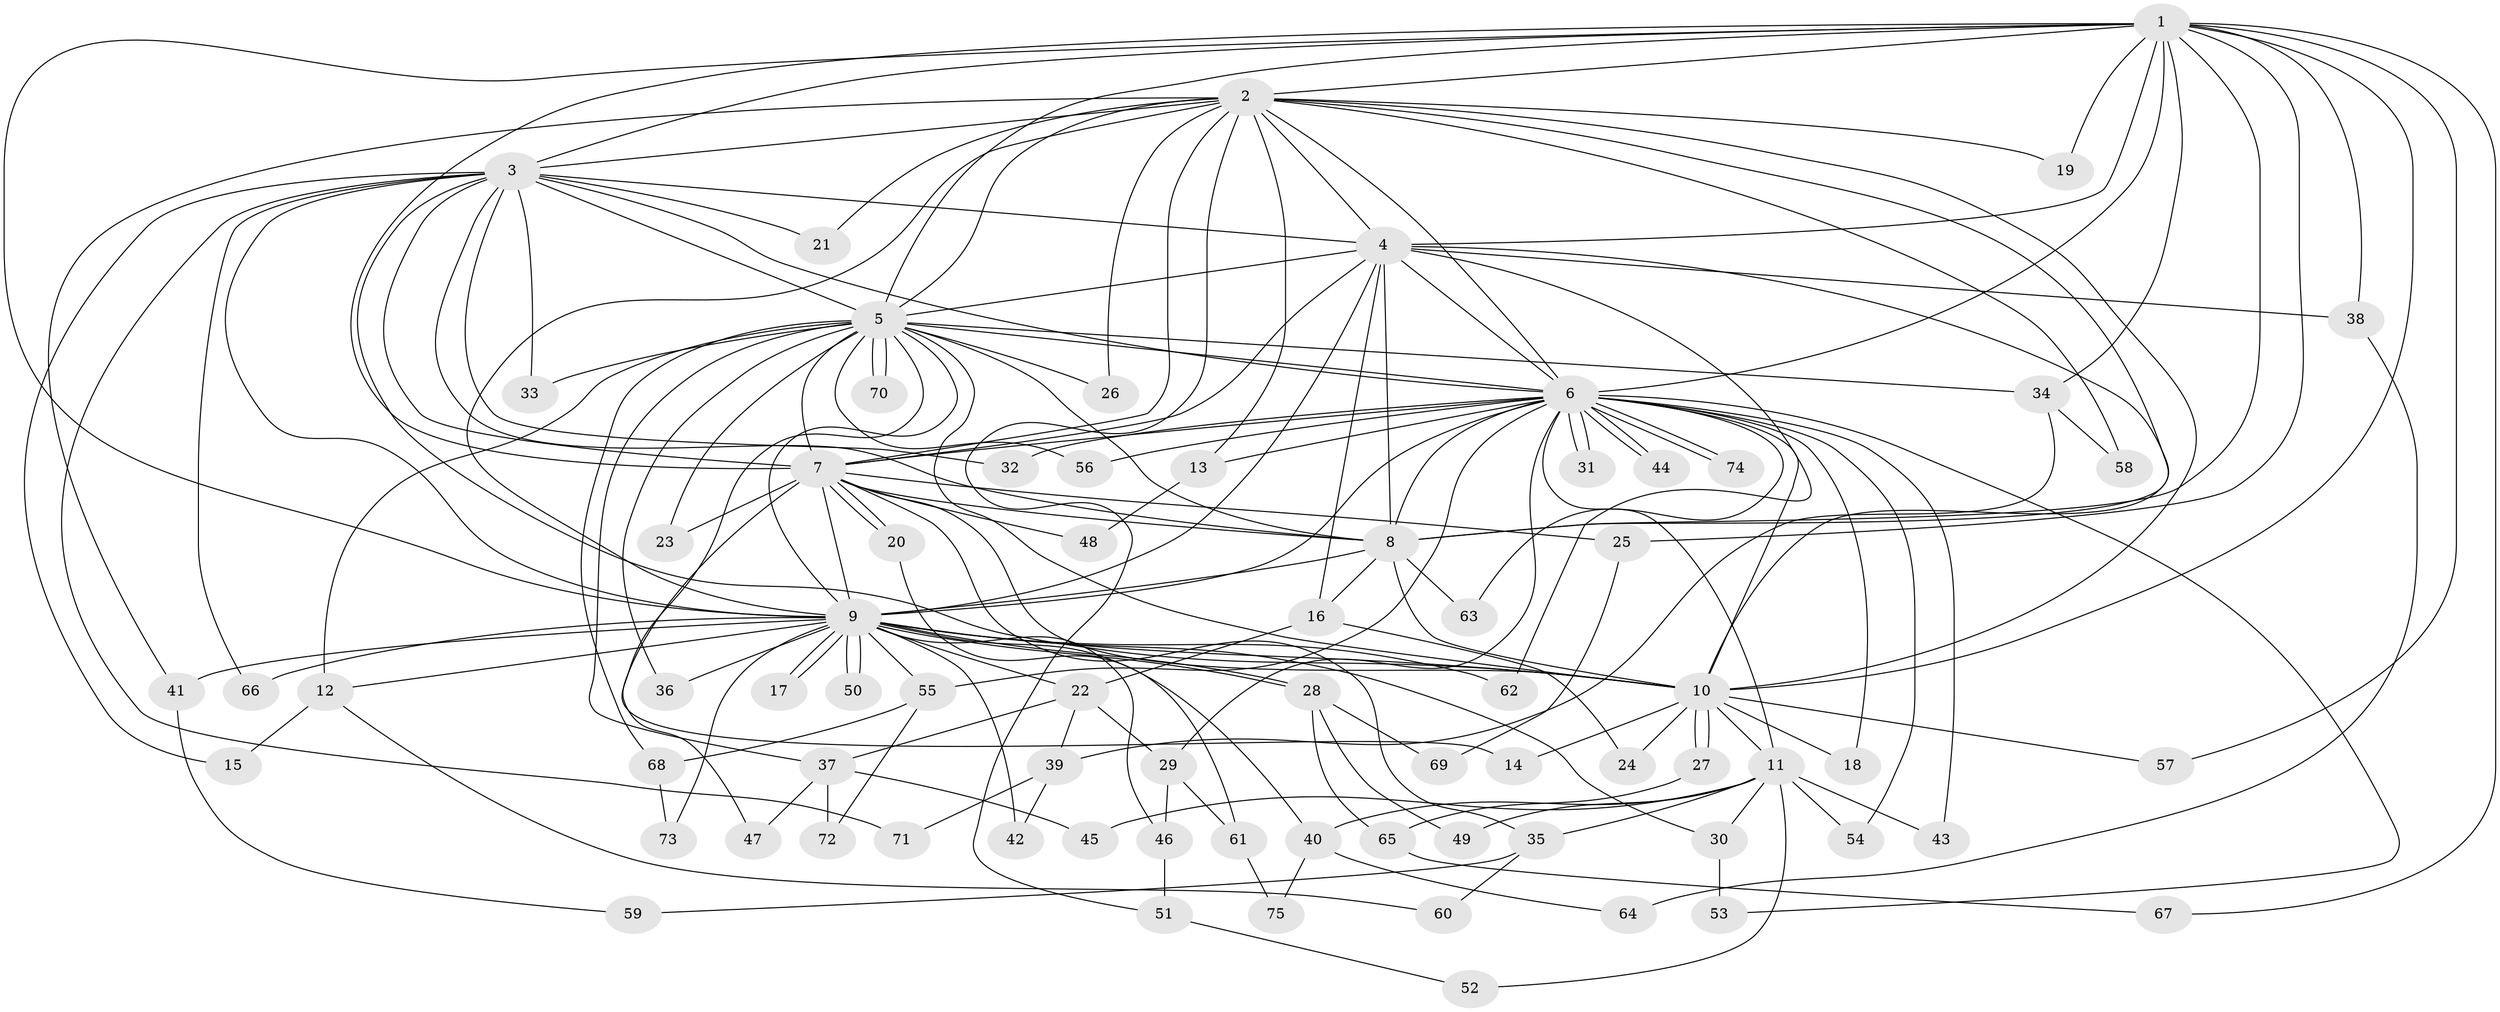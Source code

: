 // coarse degree distribution, {13: 0.05357142857142857, 10: 0.017857142857142856, 22: 0.017857142857142856, 24: 0.017857142857142856, 17: 0.017857142857142856, 9: 0.017857142857142856, 26: 0.017857142857142856, 11: 0.017857142857142856, 4: 0.10714285714285714, 1: 0.017857142857142856, 2: 0.5178571428571429, 3: 0.14285714285714285, 8: 0.017857142857142856, 5: 0.017857142857142856}
// Generated by graph-tools (version 1.1) at 2025/51/02/27/25 19:51:53]
// undirected, 75 vertices, 175 edges
graph export_dot {
graph [start="1"]
  node [color=gray90,style=filled];
  1;
  2;
  3;
  4;
  5;
  6;
  7;
  8;
  9;
  10;
  11;
  12;
  13;
  14;
  15;
  16;
  17;
  18;
  19;
  20;
  21;
  22;
  23;
  24;
  25;
  26;
  27;
  28;
  29;
  30;
  31;
  32;
  33;
  34;
  35;
  36;
  37;
  38;
  39;
  40;
  41;
  42;
  43;
  44;
  45;
  46;
  47;
  48;
  49;
  50;
  51;
  52;
  53;
  54;
  55;
  56;
  57;
  58;
  59;
  60;
  61;
  62;
  63;
  64;
  65;
  66;
  67;
  68;
  69;
  70;
  71;
  72;
  73;
  74;
  75;
  1 -- 2;
  1 -- 3;
  1 -- 4;
  1 -- 5;
  1 -- 6;
  1 -- 7;
  1 -- 8;
  1 -- 9;
  1 -- 10;
  1 -- 19;
  1 -- 25;
  1 -- 34;
  1 -- 38;
  1 -- 57;
  1 -- 67;
  2 -- 3;
  2 -- 4;
  2 -- 5;
  2 -- 6;
  2 -- 7;
  2 -- 8;
  2 -- 9;
  2 -- 10;
  2 -- 13;
  2 -- 19;
  2 -- 21;
  2 -- 26;
  2 -- 41;
  2 -- 51;
  2 -- 58;
  3 -- 4;
  3 -- 5;
  3 -- 6;
  3 -- 7;
  3 -- 8;
  3 -- 9;
  3 -- 10;
  3 -- 15;
  3 -- 21;
  3 -- 32;
  3 -- 33;
  3 -- 66;
  3 -- 71;
  4 -- 5;
  4 -- 6;
  4 -- 7;
  4 -- 8;
  4 -- 9;
  4 -- 10;
  4 -- 16;
  4 -- 38;
  4 -- 62;
  5 -- 6;
  5 -- 7;
  5 -- 8;
  5 -- 9;
  5 -- 10;
  5 -- 12;
  5 -- 14;
  5 -- 23;
  5 -- 26;
  5 -- 33;
  5 -- 34;
  5 -- 36;
  5 -- 37;
  5 -- 56;
  5 -- 68;
  5 -- 70;
  5 -- 70;
  6 -- 7;
  6 -- 8;
  6 -- 9;
  6 -- 10;
  6 -- 11;
  6 -- 13;
  6 -- 18;
  6 -- 29;
  6 -- 31;
  6 -- 31;
  6 -- 32;
  6 -- 43;
  6 -- 44;
  6 -- 44;
  6 -- 53;
  6 -- 54;
  6 -- 55;
  6 -- 56;
  6 -- 63;
  6 -- 74;
  6 -- 74;
  7 -- 8;
  7 -- 9;
  7 -- 10;
  7 -- 20;
  7 -- 20;
  7 -- 23;
  7 -- 25;
  7 -- 35;
  7 -- 47;
  7 -- 48;
  8 -- 9;
  8 -- 10;
  8 -- 16;
  8 -- 63;
  9 -- 10;
  9 -- 12;
  9 -- 17;
  9 -- 17;
  9 -- 22;
  9 -- 28;
  9 -- 28;
  9 -- 30;
  9 -- 36;
  9 -- 40;
  9 -- 41;
  9 -- 42;
  9 -- 46;
  9 -- 50;
  9 -- 50;
  9 -- 55;
  9 -- 62;
  9 -- 66;
  9 -- 73;
  10 -- 11;
  10 -- 14;
  10 -- 18;
  10 -- 24;
  10 -- 27;
  10 -- 27;
  10 -- 57;
  11 -- 30;
  11 -- 35;
  11 -- 40;
  11 -- 43;
  11 -- 45;
  11 -- 49;
  11 -- 52;
  11 -- 54;
  12 -- 15;
  12 -- 60;
  13 -- 48;
  16 -- 22;
  16 -- 24;
  20 -- 61;
  22 -- 29;
  22 -- 37;
  22 -- 39;
  25 -- 69;
  27 -- 65;
  28 -- 49;
  28 -- 65;
  28 -- 69;
  29 -- 46;
  29 -- 61;
  30 -- 53;
  34 -- 39;
  34 -- 58;
  35 -- 59;
  35 -- 60;
  37 -- 45;
  37 -- 47;
  37 -- 72;
  38 -- 64;
  39 -- 42;
  39 -- 71;
  40 -- 64;
  40 -- 75;
  41 -- 59;
  46 -- 51;
  51 -- 52;
  55 -- 68;
  55 -- 72;
  61 -- 75;
  65 -- 67;
  68 -- 73;
}
